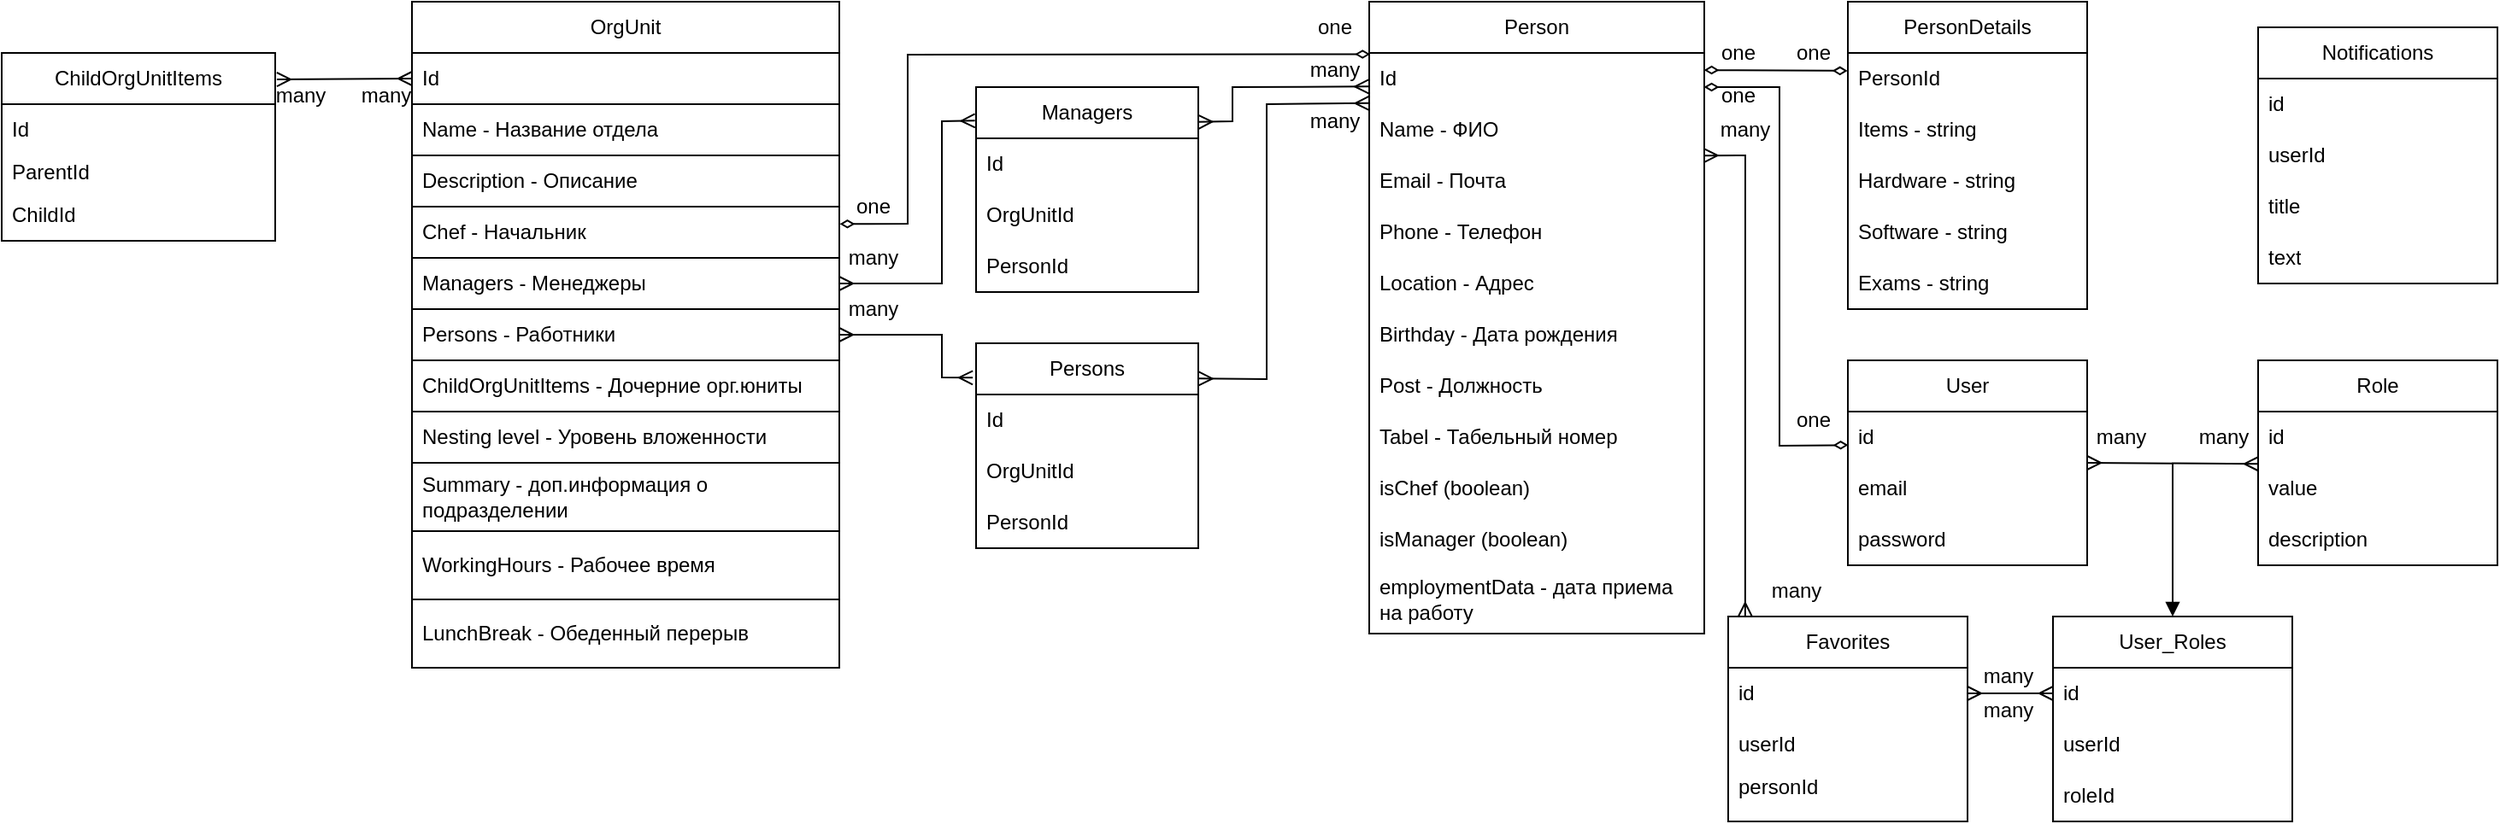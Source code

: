 <mxfile version="24.7.17">
  <diagram name="PostgreSchema" id="-JJ_8Ek38G9KD2-e-6LZ">
    <mxGraphModel dx="1831" dy="1081" grid="1" gridSize="10" guides="1" tooltips="1" connect="1" arrows="1" fold="1" page="1" pageScale="1" pageWidth="827" pageHeight="1169" math="0" shadow="0">
      <root>
        <mxCell id="0" />
        <mxCell id="1" parent="0" />
        <mxCell id="tt-nmIVn0dqVWNBrcWp--1" value="Person" style="swimlane;fontStyle=0;childLayout=stackLayout;horizontal=1;startSize=30;horizontalStack=0;resizeParent=1;resizeParentMax=0;resizeLast=0;collapsible=1;marginBottom=0;whiteSpace=wrap;html=1;" parent="1" vertex="1">
          <mxGeometry x="40" y="40" width="196" height="370" as="geometry" />
        </mxCell>
        <mxCell id="tt-nmIVn0dqVWNBrcWp--2" value="Id" style="text;strokeColor=none;fillColor=none;align=left;verticalAlign=middle;spacingLeft=4;spacingRight=4;overflow=hidden;points=[[0,0.5],[1,0.5]];portConstraint=eastwest;rotatable=0;whiteSpace=wrap;html=1;" parent="tt-nmIVn0dqVWNBrcWp--1" vertex="1">
          <mxGeometry y="30" width="196" height="30" as="geometry" />
        </mxCell>
        <mxCell id="tt-nmIVn0dqVWNBrcWp--3" value="Name - ФИО" style="text;strokeColor=none;fillColor=none;align=left;verticalAlign=middle;spacingLeft=4;spacingRight=4;overflow=hidden;points=[[0,0.5],[1,0.5]];portConstraint=eastwest;rotatable=0;whiteSpace=wrap;html=1;" parent="tt-nmIVn0dqVWNBrcWp--1" vertex="1">
          <mxGeometry y="60" width="196" height="30" as="geometry" />
        </mxCell>
        <mxCell id="tt-nmIVn0dqVWNBrcWp--4" value="Email - Почта" style="text;strokeColor=none;fillColor=none;align=left;verticalAlign=middle;spacingLeft=4;spacingRight=4;overflow=hidden;points=[[0,0.5],[1,0.5]];portConstraint=eastwest;rotatable=0;whiteSpace=wrap;html=1;" parent="tt-nmIVn0dqVWNBrcWp--1" vertex="1">
          <mxGeometry y="90" width="196" height="30" as="geometry" />
        </mxCell>
        <mxCell id="tt-nmIVn0dqVWNBrcWp--5" value="Phone - Телефон" style="text;strokeColor=none;fillColor=none;align=left;verticalAlign=middle;spacingLeft=4;spacingRight=4;overflow=hidden;points=[[0,0.5],[1,0.5]];portConstraint=eastwest;rotatable=0;whiteSpace=wrap;html=1;" parent="tt-nmIVn0dqVWNBrcWp--1" vertex="1">
          <mxGeometry y="120" width="196" height="30" as="geometry" />
        </mxCell>
        <mxCell id="tt-nmIVn0dqVWNBrcWp--6" value="Location - Адрес" style="text;strokeColor=none;fillColor=none;align=left;verticalAlign=middle;spacingLeft=4;spacingRight=4;overflow=hidden;points=[[0,0.5],[1,0.5]];portConstraint=eastwest;rotatable=0;whiteSpace=wrap;html=1;" parent="tt-nmIVn0dqVWNBrcWp--1" vertex="1">
          <mxGeometry y="150" width="196" height="30" as="geometry" />
        </mxCell>
        <mxCell id="tt-nmIVn0dqVWNBrcWp--7" value="Birthday - Дата рождения" style="text;strokeColor=none;fillColor=none;align=left;verticalAlign=middle;spacingLeft=4;spacingRight=4;overflow=hidden;points=[[0,0.5],[1,0.5]];portConstraint=eastwest;rotatable=0;whiteSpace=wrap;html=1;" parent="tt-nmIVn0dqVWNBrcWp--1" vertex="1">
          <mxGeometry y="180" width="196" height="30" as="geometry" />
        </mxCell>
        <mxCell id="tt-nmIVn0dqVWNBrcWp--8" value="Post - Должность" style="text;strokeColor=none;fillColor=none;align=left;verticalAlign=middle;spacingLeft=4;spacingRight=4;overflow=hidden;points=[[0,0.5],[1,0.5]];portConstraint=eastwest;rotatable=0;whiteSpace=wrap;html=1;" parent="tt-nmIVn0dqVWNBrcWp--1" vertex="1">
          <mxGeometry y="210" width="196" height="30" as="geometry" />
        </mxCell>
        <mxCell id="tt-nmIVn0dqVWNBrcWp--10" value="Tabel - Табельный номер" style="text;strokeColor=none;fillColor=none;align=left;verticalAlign=middle;spacingLeft=4;spacingRight=4;overflow=hidden;points=[[0,0.5],[1,0.5]];portConstraint=eastwest;rotatable=0;whiteSpace=wrap;html=1;" parent="tt-nmIVn0dqVWNBrcWp--1" vertex="1">
          <mxGeometry y="240" width="196" height="30" as="geometry" />
        </mxCell>
        <mxCell id="tt-nmIVn0dqVWNBrcWp--16" value="isChef (boolean)" style="text;strokeColor=none;fillColor=none;align=left;verticalAlign=middle;spacingLeft=4;spacingRight=4;overflow=hidden;points=[[0,0.5],[1,0.5]];portConstraint=eastwest;rotatable=0;whiteSpace=wrap;html=1;" parent="tt-nmIVn0dqVWNBrcWp--1" vertex="1">
          <mxGeometry y="270" width="196" height="30" as="geometry" />
        </mxCell>
        <mxCell id="tt-nmIVn0dqVWNBrcWp--17" value="isManager (boolean)" style="text;strokeColor=none;fillColor=none;align=left;verticalAlign=middle;spacingLeft=4;spacingRight=4;overflow=hidden;points=[[0,0.5],[1,0.5]];portConstraint=eastwest;rotatable=0;whiteSpace=wrap;html=1;" parent="tt-nmIVn0dqVWNBrcWp--1" vertex="1">
          <mxGeometry y="300" width="196" height="30" as="geometry" />
        </mxCell>
        <mxCell id="c_I2KkXM7RDL-4vRSEfP-3" value="employmentData - дата приема на работу" style="text;strokeColor=none;fillColor=none;align=left;verticalAlign=middle;spacingLeft=4;spacingRight=4;overflow=hidden;points=[[0,0.5],[1,0.5]];portConstraint=eastwest;rotatable=0;whiteSpace=wrap;html=1;" parent="tt-nmIVn0dqVWNBrcWp--1" vertex="1">
          <mxGeometry y="330" width="196" height="40" as="geometry" />
        </mxCell>
        <mxCell id="tt-nmIVn0dqVWNBrcWp--12" value="PersonDetails" style="swimlane;fontStyle=0;childLayout=stackLayout;horizontal=1;startSize=30;horizontalStack=0;resizeParent=1;resizeParentMax=0;resizeLast=0;collapsible=1;marginBottom=0;whiteSpace=wrap;html=1;" parent="1" vertex="1">
          <mxGeometry x="320" y="40" width="140" height="180" as="geometry" />
        </mxCell>
        <mxCell id="tt-nmIVn0dqVWNBrcWp--13" value="PersonId" style="text;strokeColor=none;fillColor=none;align=left;verticalAlign=middle;spacingLeft=4;spacingRight=4;overflow=hidden;points=[[0,0.5],[1,0.5]];portConstraint=eastwest;rotatable=0;whiteSpace=wrap;html=1;" parent="tt-nmIVn0dqVWNBrcWp--12" vertex="1">
          <mxGeometry y="30" width="140" height="30" as="geometry" />
        </mxCell>
        <mxCell id="tt-nmIVn0dqVWNBrcWp--14" value="Items - string" style="text;strokeColor=none;fillColor=none;align=left;verticalAlign=middle;spacingLeft=4;spacingRight=4;overflow=hidden;points=[[0,0.5],[1,0.5]];portConstraint=eastwest;rotatable=0;whiteSpace=wrap;html=1;" parent="tt-nmIVn0dqVWNBrcWp--12" vertex="1">
          <mxGeometry y="60" width="140" height="30" as="geometry" />
        </mxCell>
        <mxCell id="tt-nmIVn0dqVWNBrcWp--15" value="Hardware - string&amp;nbsp;" style="text;strokeColor=none;fillColor=none;align=left;verticalAlign=middle;spacingLeft=4;spacingRight=4;overflow=hidden;points=[[0,0.5],[1,0.5]];portConstraint=eastwest;rotatable=0;whiteSpace=wrap;html=1;" parent="tt-nmIVn0dqVWNBrcWp--12" vertex="1">
          <mxGeometry y="90" width="140" height="30" as="geometry" />
        </mxCell>
        <mxCell id="tt-nmIVn0dqVWNBrcWp--18" value="Software - string&amp;nbsp;&amp;nbsp;" style="text;strokeColor=none;fillColor=none;align=left;verticalAlign=middle;spacingLeft=4;spacingRight=4;overflow=hidden;points=[[0,0.5],[1,0.5]];portConstraint=eastwest;rotatable=0;whiteSpace=wrap;html=1;" parent="tt-nmIVn0dqVWNBrcWp--12" vertex="1">
          <mxGeometry y="120" width="140" height="30" as="geometry" />
        </mxCell>
        <mxCell id="tt-nmIVn0dqVWNBrcWp--19" value="Exams - string&amp;nbsp;" style="text;strokeColor=none;fillColor=none;align=left;verticalAlign=middle;spacingLeft=4;spacingRight=4;overflow=hidden;points=[[0,0.5],[1,0.5]];portConstraint=eastwest;rotatable=0;whiteSpace=wrap;html=1;" parent="tt-nmIVn0dqVWNBrcWp--12" vertex="1">
          <mxGeometry y="150" width="140" height="30" as="geometry" />
        </mxCell>
        <mxCell id="tt-nmIVn0dqVWNBrcWp--21" style="edgeStyle=orthogonalEdgeStyle;rounded=0;orthogonalLoop=1;jettySize=auto;html=1;exitX=1;exitY=0.5;exitDx=0;exitDy=0;" parent="tt-nmIVn0dqVWNBrcWp--12" source="tt-nmIVn0dqVWNBrcWp--15" target="tt-nmIVn0dqVWNBrcWp--15" edge="1">
          <mxGeometry relative="1" as="geometry" />
        </mxCell>
        <mxCell id="tt-nmIVn0dqVWNBrcWp--20" value="" style="endArrow=diamondThin;startArrow=diamondThin;html=1;rounded=0;entryX=-0.001;entryY=0.349;entryDx=0;entryDy=0;startFill=0;endFill=0;exitX=0.999;exitY=0.334;exitDx=0;exitDy=0;exitPerimeter=0;entryPerimeter=0;" parent="1" source="tt-nmIVn0dqVWNBrcWp--2" target="tt-nmIVn0dqVWNBrcWp--13" edge="1">
          <mxGeometry width="50" height="50" relative="1" as="geometry">
            <mxPoint x="280" y="80" as="sourcePoint" />
            <mxPoint x="610" y="235" as="targetPoint" />
          </mxGeometry>
        </mxCell>
        <mxCell id="tt-nmIVn0dqVWNBrcWp--23" value="OrgUnit" style="swimlane;fontStyle=0;childLayout=stackLayout;horizontal=1;startSize=30;horizontalStack=0;resizeParent=1;resizeParentMax=0;resizeLast=0;collapsible=1;marginBottom=0;whiteSpace=wrap;html=1;" parent="1" vertex="1">
          <mxGeometry x="-520" y="40" width="250" height="390" as="geometry" />
        </mxCell>
        <mxCell id="tt-nmIVn0dqVWNBrcWp--24" value="Id" style="text;strokeColor=default;fillColor=none;align=left;verticalAlign=middle;spacingLeft=4;spacingRight=4;overflow=hidden;points=[[0,0.5],[1,0.5]];portConstraint=eastwest;rotatable=0;whiteSpace=wrap;html=1;" parent="tt-nmIVn0dqVWNBrcWp--23" vertex="1">
          <mxGeometry y="30" width="250" height="30" as="geometry" />
        </mxCell>
        <mxCell id="tt-nmIVn0dqVWNBrcWp--25" value="Name - Название отдела" style="text;strokeColor=default;fillColor=none;align=left;verticalAlign=middle;spacingLeft=4;spacingRight=4;overflow=hidden;points=[[0,0.5],[1,0.5]];portConstraint=eastwest;rotatable=0;whiteSpace=wrap;html=1;" parent="tt-nmIVn0dqVWNBrcWp--23" vertex="1">
          <mxGeometry y="60" width="250" height="30" as="geometry" />
        </mxCell>
        <mxCell id="tt-nmIVn0dqVWNBrcWp--26" value="Description - Описание" style="text;strokeColor=default;fillColor=none;align=left;verticalAlign=middle;spacingLeft=4;spacingRight=4;overflow=hidden;points=[[0,0.5],[1,0.5]];portConstraint=eastwest;rotatable=0;whiteSpace=wrap;html=1;" parent="tt-nmIVn0dqVWNBrcWp--23" vertex="1">
          <mxGeometry y="90" width="250" height="30" as="geometry" />
        </mxCell>
        <mxCell id="tt-nmIVn0dqVWNBrcWp--27" value="Chef - Начальник" style="text;strokeColor=default;fillColor=none;align=left;verticalAlign=middle;spacingLeft=4;spacingRight=4;overflow=hidden;points=[[0,0.5],[1,0.5]];portConstraint=eastwest;rotatable=0;whiteSpace=wrap;html=1;" parent="tt-nmIVn0dqVWNBrcWp--23" vertex="1">
          <mxGeometry y="120" width="250" height="30" as="geometry" />
        </mxCell>
        <mxCell id="tt-nmIVn0dqVWNBrcWp--28" value="Managers - Менеджеры" style="text;strokeColor=default;fillColor=none;align=left;verticalAlign=middle;spacingLeft=4;spacingRight=4;overflow=hidden;points=[[0,0.5],[1,0.5]];portConstraint=eastwest;rotatable=0;whiteSpace=wrap;html=1;" parent="tt-nmIVn0dqVWNBrcWp--23" vertex="1">
          <mxGeometry y="150" width="250" height="30" as="geometry" />
        </mxCell>
        <mxCell id="tt-nmIVn0dqVWNBrcWp--29" value="Persons - Работники" style="text;strokeColor=default;fillColor=none;align=left;verticalAlign=middle;spacingLeft=4;spacingRight=4;overflow=hidden;points=[[0,0.5],[1,0.5]];portConstraint=eastwest;rotatable=0;whiteSpace=wrap;html=1;" parent="tt-nmIVn0dqVWNBrcWp--23" vertex="1">
          <mxGeometry y="180" width="250" height="30" as="geometry" />
        </mxCell>
        <mxCell id="tt-nmIVn0dqVWNBrcWp--30" value="ChildOrgUnitItems - Дочерние орг.юниты" style="text;strokeColor=default;fillColor=none;align=left;verticalAlign=middle;spacingLeft=4;spacingRight=4;overflow=hidden;points=[[0,0.5],[1,0.5]];portConstraint=eastwest;rotatable=0;whiteSpace=wrap;html=1;" parent="tt-nmIVn0dqVWNBrcWp--23" vertex="1">
          <mxGeometry y="210" width="250" height="30" as="geometry" />
        </mxCell>
        <mxCell id="tt-nmIVn0dqVWNBrcWp--33" value="Nesting level - Уровень вложенности" style="text;strokeColor=default;fillColor=none;align=left;verticalAlign=middle;spacingLeft=4;spacingRight=4;overflow=hidden;points=[[0,0.5],[1,0.5]];portConstraint=eastwest;rotatable=0;whiteSpace=wrap;html=1;" parent="tt-nmIVn0dqVWNBrcWp--23" vertex="1">
          <mxGeometry y="240" width="250" height="30" as="geometry" />
        </mxCell>
        <mxCell id="c_I2KkXM7RDL-4vRSEfP-4" value="Summary - доп.информация о подразделении" style="text;strokeColor=default;fillColor=none;align=left;verticalAlign=middle;spacingLeft=4;spacingRight=4;overflow=hidden;points=[[0,0.5],[1,0.5]];portConstraint=eastwest;rotatable=0;whiteSpace=wrap;html=1;" parent="tt-nmIVn0dqVWNBrcWp--23" vertex="1">
          <mxGeometry y="270" width="250" height="40" as="geometry" />
        </mxCell>
        <mxCell id="c_I2KkXM7RDL-4vRSEfP-5" value="WorkingHours - Рабочее время" style="text;strokeColor=default;fillColor=none;align=left;verticalAlign=middle;spacingLeft=4;spacingRight=4;overflow=hidden;points=[[0,0.5],[1,0.5]];portConstraint=eastwest;rotatable=0;whiteSpace=wrap;html=1;" parent="tt-nmIVn0dqVWNBrcWp--23" vertex="1">
          <mxGeometry y="310" width="250" height="40" as="geometry" />
        </mxCell>
        <mxCell id="c_I2KkXM7RDL-4vRSEfP-6" value="LunchBreak - Обеденный перерыв" style="text;strokeColor=default;fillColor=none;align=left;verticalAlign=middle;spacingLeft=4;spacingRight=4;overflow=hidden;points=[[0,0.5],[1,0.5]];portConstraint=eastwest;rotatable=0;whiteSpace=wrap;html=1;" parent="tt-nmIVn0dqVWNBrcWp--23" vertex="1">
          <mxGeometry y="350" width="250" height="40" as="geometry" />
        </mxCell>
        <mxCell id="tt-nmIVn0dqVWNBrcWp--34" value="Managers" style="swimlane;fontStyle=0;childLayout=stackLayout;horizontal=1;startSize=30;horizontalStack=0;resizeParent=1;resizeParentMax=0;resizeLast=0;collapsible=1;marginBottom=0;whiteSpace=wrap;html=1;" parent="1" vertex="1">
          <mxGeometry x="-190" y="90" width="130" height="120" as="geometry" />
        </mxCell>
        <mxCell id="tt-nmIVn0dqVWNBrcWp--35" value="Id&lt;br&gt;" style="text;strokeColor=none;fillColor=none;align=left;verticalAlign=middle;spacingLeft=4;spacingRight=4;overflow=hidden;points=[[0,0.5],[1,0.5]];portConstraint=eastwest;rotatable=0;whiteSpace=wrap;html=1;" parent="tt-nmIVn0dqVWNBrcWp--34" vertex="1">
          <mxGeometry y="30" width="130" height="30" as="geometry" />
        </mxCell>
        <mxCell id="tt-nmIVn0dqVWNBrcWp--36" value="OrgUnitId" style="text;strokeColor=none;fillColor=none;align=left;verticalAlign=middle;spacingLeft=4;spacingRight=4;overflow=hidden;points=[[0,0.5],[1,0.5]];portConstraint=eastwest;rotatable=0;whiteSpace=wrap;html=1;" parent="tt-nmIVn0dqVWNBrcWp--34" vertex="1">
          <mxGeometry y="60" width="130" height="30" as="geometry" />
        </mxCell>
        <mxCell id="XfqStUF57FLf_bJF3hSX-3" value="PersonId" style="text;strokeColor=none;fillColor=none;align=left;verticalAlign=middle;spacingLeft=4;spacingRight=4;overflow=hidden;points=[[0,0.5],[1,0.5]];portConstraint=eastwest;rotatable=0;whiteSpace=wrap;html=1;" parent="tt-nmIVn0dqVWNBrcWp--34" vertex="1">
          <mxGeometry y="90" width="130" height="30" as="geometry" />
        </mxCell>
        <mxCell id="tt-nmIVn0dqVWNBrcWp--38" value="Persons" style="swimlane;fontStyle=0;childLayout=stackLayout;horizontal=1;startSize=30;horizontalStack=0;resizeParent=1;resizeParentMax=0;resizeLast=0;collapsible=1;marginBottom=0;whiteSpace=wrap;html=1;" parent="1" vertex="1">
          <mxGeometry x="-190" y="240" width="130" height="120" as="geometry" />
        </mxCell>
        <mxCell id="tt-nmIVn0dqVWNBrcWp--39" value="Id&lt;br&gt;" style="text;strokeColor=none;fillColor=none;align=left;verticalAlign=middle;spacingLeft=4;spacingRight=4;overflow=hidden;points=[[0,0.5],[1,0.5]];portConstraint=eastwest;rotatable=0;whiteSpace=wrap;html=1;" parent="tt-nmIVn0dqVWNBrcWp--38" vertex="1">
          <mxGeometry y="30" width="130" height="30" as="geometry" />
        </mxCell>
        <mxCell id="tt-nmIVn0dqVWNBrcWp--40" value="OrgUnitId" style="text;strokeColor=none;fillColor=none;align=left;verticalAlign=middle;spacingLeft=4;spacingRight=4;overflow=hidden;points=[[0,0.5],[1,0.5]];portConstraint=eastwest;rotatable=0;whiteSpace=wrap;html=1;" parent="tt-nmIVn0dqVWNBrcWp--38" vertex="1">
          <mxGeometry y="60" width="130" height="30" as="geometry" />
        </mxCell>
        <mxCell id="XfqStUF57FLf_bJF3hSX-2" value="PersonId" style="text;strokeColor=none;fillColor=none;align=left;verticalAlign=middle;spacingLeft=4;spacingRight=4;overflow=hidden;points=[[0,0.5],[1,0.5]];portConstraint=eastwest;rotatable=0;whiteSpace=wrap;html=1;" parent="tt-nmIVn0dqVWNBrcWp--38" vertex="1">
          <mxGeometry y="90" width="130" height="30" as="geometry" />
        </mxCell>
        <mxCell id="tt-nmIVn0dqVWNBrcWp--41" value="" style="endArrow=ERmany;html=1;rounded=0;exitX=1;exitY=0.5;exitDx=0;exitDy=0;entryX=-0.005;entryY=0.164;entryDx=0;entryDy=0;entryPerimeter=0;startArrow=ERmany;startFill=0;endFill=0;" parent="1" source="tt-nmIVn0dqVWNBrcWp--28" target="tt-nmIVn0dqVWNBrcWp--34" edge="1">
          <mxGeometry width="50" height="50" relative="1" as="geometry">
            <mxPoint x="60" y="235" as="sourcePoint" />
            <mxPoint x="-50" y="85" as="targetPoint" />
            <Array as="points">
              <mxPoint x="-210" y="205" />
              <mxPoint x="-210" y="110" />
            </Array>
          </mxGeometry>
        </mxCell>
        <mxCell id="tt-nmIVn0dqVWNBrcWp--42" value="" style="endArrow=ERmany;html=1;rounded=0;entryX=1;entryY=0.5;entryDx=0;entryDy=0;startArrow=ERmany;startFill=0;endFill=0;exitX=-0.015;exitY=0.168;exitDx=0;exitDy=0;exitPerimeter=0;" parent="1" source="tt-nmIVn0dqVWNBrcWp--38" target="tt-nmIVn0dqVWNBrcWp--29" edge="1">
          <mxGeometry width="50" height="50" relative="1" as="geometry">
            <mxPoint x="-340" y="260" as="sourcePoint" />
            <mxPoint x="-100" y="255" as="targetPoint" />
            <Array as="points">
              <mxPoint x="-210" y="260" />
              <mxPoint x="-210" y="235" />
            </Array>
          </mxGeometry>
        </mxCell>
        <mxCell id="tt-nmIVn0dqVWNBrcWp--43" value="" style="endArrow=ERmany;html=1;rounded=0;entryX=-0.002;entryY=0.656;entryDx=0;entryDy=0;exitX=1.001;exitY=0.17;exitDx=0;exitDy=0;exitPerimeter=0;entryPerimeter=0;endFill=0;startArrow=ERmany;startFill=0;" parent="1" source="tt-nmIVn0dqVWNBrcWp--34" target="tt-nmIVn0dqVWNBrcWp--2" edge="1">
          <mxGeometry width="50" height="50" relative="1" as="geometry">
            <mxPoint x="120" y="225" as="sourcePoint" />
            <mxPoint x="170" y="175" as="targetPoint" />
            <Array as="points">
              <mxPoint x="-40" y="110" />
              <mxPoint x="-40" y="90" />
            </Array>
          </mxGeometry>
        </mxCell>
        <mxCell id="tt-nmIVn0dqVWNBrcWp--44" value="" style="endArrow=ERmany;html=1;rounded=0;entryX=-0.001;entryY=0.981;entryDx=0;entryDy=0;entryPerimeter=0;exitX=1.002;exitY=0.172;exitDx=0;exitDy=0;exitPerimeter=0;endFill=0;startArrow=ERmany;startFill=0;" parent="1" source="tt-nmIVn0dqVWNBrcWp--38" target="tt-nmIVn0dqVWNBrcWp--2" edge="1">
          <mxGeometry width="50" height="50" relative="1" as="geometry">
            <mxPoint x="260" y="235" as="sourcePoint" />
            <mxPoint x="310" y="185" as="targetPoint" />
            <Array as="points">
              <mxPoint x="-20" y="261" />
              <mxPoint x="-20" y="100" />
            </Array>
          </mxGeometry>
        </mxCell>
        <mxCell id="tt-nmIVn0dqVWNBrcWp--45" value="ChildOrgUnitItems" style="swimlane;fontStyle=0;childLayout=stackLayout;horizontal=1;startSize=30;horizontalStack=0;resizeParent=1;resizeParentMax=0;resizeLast=0;collapsible=1;marginBottom=0;whiteSpace=wrap;html=1;" parent="1" vertex="1">
          <mxGeometry x="-760" y="70" width="160" height="110" as="geometry" />
        </mxCell>
        <mxCell id="tt-nmIVn0dqVWNBrcWp--46" value="Id&lt;br&gt;" style="text;strokeColor=none;fillColor=none;align=left;verticalAlign=middle;spacingLeft=4;spacingRight=4;overflow=hidden;points=[[0,0.5],[1,0.5]];portConstraint=eastwest;rotatable=0;whiteSpace=wrap;html=1;" parent="tt-nmIVn0dqVWNBrcWp--45" vertex="1">
          <mxGeometry y="30" width="160" height="30" as="geometry" />
        </mxCell>
        <mxCell id="tt-nmIVn0dqVWNBrcWp--47" value="ParentId" style="text;strokeColor=none;fillColor=none;align=left;verticalAlign=middle;spacingLeft=4;spacingRight=4;overflow=hidden;points=[[0,0.5],[1,0.5]];portConstraint=eastwest;rotatable=0;whiteSpace=wrap;html=1;" parent="tt-nmIVn0dqVWNBrcWp--45" vertex="1">
          <mxGeometry y="60" width="160" height="20" as="geometry" />
        </mxCell>
        <mxCell id="XfqStUF57FLf_bJF3hSX-1" value="ChildId" style="text;strokeColor=none;fillColor=none;align=left;verticalAlign=middle;spacingLeft=4;spacingRight=4;overflow=hidden;points=[[0,0.5],[1,0.5]];portConstraint=eastwest;rotatable=0;whiteSpace=wrap;html=1;" parent="tt-nmIVn0dqVWNBrcWp--45" vertex="1">
          <mxGeometry y="80" width="160" height="30" as="geometry" />
        </mxCell>
        <mxCell id="tt-nmIVn0dqVWNBrcWp--49" value="one" style="text;html=1;strokeColor=none;fillColor=none;align=center;verticalAlign=middle;whiteSpace=wrap;rounded=0;" parent="1" vertex="1">
          <mxGeometry x="236" y="65" width="40" height="10" as="geometry" />
        </mxCell>
        <mxCell id="tt-nmIVn0dqVWNBrcWp--50" value="one" style="text;html=1;strokeColor=none;fillColor=none;align=center;verticalAlign=middle;whiteSpace=wrap;rounded=0;" parent="1" vertex="1">
          <mxGeometry x="280" y="280" width="40" height="10" as="geometry" />
        </mxCell>
        <mxCell id="tt-nmIVn0dqVWNBrcWp--53" value="User" style="swimlane;fontStyle=0;childLayout=stackLayout;horizontal=1;startSize=30;horizontalStack=0;resizeParent=1;resizeParentMax=0;resizeLast=0;collapsible=1;marginBottom=0;whiteSpace=wrap;html=1;" parent="1" vertex="1">
          <mxGeometry x="320" y="250" width="140" height="120" as="geometry" />
        </mxCell>
        <mxCell id="tt-nmIVn0dqVWNBrcWp--54" value="id" style="text;strokeColor=none;fillColor=none;align=left;verticalAlign=middle;spacingLeft=4;spacingRight=4;overflow=hidden;points=[[0,0.5],[1,0.5]];portConstraint=eastwest;rotatable=0;whiteSpace=wrap;html=1;" parent="tt-nmIVn0dqVWNBrcWp--53" vertex="1">
          <mxGeometry y="30" width="140" height="30" as="geometry" />
        </mxCell>
        <mxCell id="tt-nmIVn0dqVWNBrcWp--55" value="email" style="text;strokeColor=none;fillColor=none;align=left;verticalAlign=middle;spacingLeft=4;spacingRight=4;overflow=hidden;points=[[0,0.5],[1,0.5]];portConstraint=eastwest;rotatable=0;whiteSpace=wrap;html=1;" parent="tt-nmIVn0dqVWNBrcWp--53" vertex="1">
          <mxGeometry y="60" width="140" height="30" as="geometry" />
        </mxCell>
        <mxCell id="tt-nmIVn0dqVWNBrcWp--56" value="password" style="text;strokeColor=none;fillColor=none;align=left;verticalAlign=middle;spacingLeft=4;spacingRight=4;overflow=hidden;points=[[0,0.5],[1,0.5]];portConstraint=eastwest;rotatable=0;whiteSpace=wrap;html=1;" parent="tt-nmIVn0dqVWNBrcWp--53" vertex="1">
          <mxGeometry y="90" width="140" height="30" as="geometry" />
        </mxCell>
        <mxCell id="tt-nmIVn0dqVWNBrcWp--57" value="Role" style="swimlane;fontStyle=0;childLayout=stackLayout;horizontal=1;startSize=30;horizontalStack=0;resizeParent=1;resizeParentMax=0;resizeLast=0;collapsible=1;marginBottom=0;whiteSpace=wrap;html=1;" parent="1" vertex="1">
          <mxGeometry x="560" y="250" width="140" height="120" as="geometry" />
        </mxCell>
        <mxCell id="tt-nmIVn0dqVWNBrcWp--58" value="id" style="text;strokeColor=none;fillColor=none;align=left;verticalAlign=middle;spacingLeft=4;spacingRight=4;overflow=hidden;points=[[0,0.5],[1,0.5]];portConstraint=eastwest;rotatable=0;whiteSpace=wrap;html=1;" parent="tt-nmIVn0dqVWNBrcWp--57" vertex="1">
          <mxGeometry y="30" width="140" height="30" as="geometry" />
        </mxCell>
        <mxCell id="tt-nmIVn0dqVWNBrcWp--59" value="value" style="text;strokeColor=none;fillColor=none;align=left;verticalAlign=middle;spacingLeft=4;spacingRight=4;overflow=hidden;points=[[0,0.5],[1,0.5]];portConstraint=eastwest;rotatable=0;whiteSpace=wrap;html=1;" parent="tt-nmIVn0dqVWNBrcWp--57" vertex="1">
          <mxGeometry y="60" width="140" height="30" as="geometry" />
        </mxCell>
        <mxCell id="tt-nmIVn0dqVWNBrcWp--60" value="description" style="text;strokeColor=none;fillColor=none;align=left;verticalAlign=middle;spacingLeft=4;spacingRight=4;overflow=hidden;points=[[0,0.5],[1,0.5]];portConstraint=eastwest;rotatable=0;whiteSpace=wrap;html=1;" parent="tt-nmIVn0dqVWNBrcWp--57" vertex="1">
          <mxGeometry y="90" width="140" height="30" as="geometry" />
        </mxCell>
        <mxCell id="tt-nmIVn0dqVWNBrcWp--61" value="User_Roles" style="swimlane;fontStyle=0;childLayout=stackLayout;horizontal=1;startSize=30;horizontalStack=0;resizeParent=1;resizeParentMax=0;resizeLast=0;collapsible=1;marginBottom=0;whiteSpace=wrap;html=1;" parent="1" vertex="1">
          <mxGeometry x="440" y="400" width="140" height="120" as="geometry" />
        </mxCell>
        <mxCell id="tt-nmIVn0dqVWNBrcWp--62" value="id" style="text;strokeColor=none;fillColor=none;align=left;verticalAlign=middle;spacingLeft=4;spacingRight=4;overflow=hidden;points=[[0,0.5],[1,0.5]];portConstraint=eastwest;rotatable=0;whiteSpace=wrap;html=1;" parent="tt-nmIVn0dqVWNBrcWp--61" vertex="1">
          <mxGeometry y="30" width="140" height="30" as="geometry" />
        </mxCell>
        <mxCell id="tt-nmIVn0dqVWNBrcWp--63" value="userId" style="text;strokeColor=none;fillColor=none;align=left;verticalAlign=middle;spacingLeft=4;spacingRight=4;overflow=hidden;points=[[0,0.5],[1,0.5]];portConstraint=eastwest;rotatable=0;whiteSpace=wrap;html=1;" parent="tt-nmIVn0dqVWNBrcWp--61" vertex="1">
          <mxGeometry y="60" width="140" height="30" as="geometry" />
        </mxCell>
        <mxCell id="tt-nmIVn0dqVWNBrcWp--64" value="roleId" style="text;strokeColor=none;fillColor=none;align=left;verticalAlign=middle;spacingLeft=4;spacingRight=4;overflow=hidden;points=[[0,0.5],[1,0.5]];portConstraint=eastwest;rotatable=0;whiteSpace=wrap;html=1;" parent="tt-nmIVn0dqVWNBrcWp--61" vertex="1">
          <mxGeometry y="90" width="140" height="30" as="geometry" />
        </mxCell>
        <mxCell id="tt-nmIVn0dqVWNBrcWp--66" value="" style="endArrow=ERmany;html=1;rounded=0;exitX=1;exitY=0.5;exitDx=0;exitDy=0;entryX=0;entryY=0.021;entryDx=0;entryDy=0;entryPerimeter=0;startArrow=ERmany;startFill=0;endFill=0;" parent="1" source="tt-nmIVn0dqVWNBrcWp--53" target="tt-nmIVn0dqVWNBrcWp--59" edge="1">
          <mxGeometry width="50" height="50" relative="1" as="geometry">
            <mxPoint x="834" y="600" as="sourcePoint" />
            <mxPoint x="884" y="550" as="targetPoint" />
          </mxGeometry>
        </mxCell>
        <mxCell id="tt-nmIVn0dqVWNBrcWp--67" value="many" style="text;html=1;strokeColor=none;fillColor=none;align=center;verticalAlign=middle;whiteSpace=wrap;rounded=0;" parent="1" vertex="1">
          <mxGeometry x="460" y="290" width="40" height="10" as="geometry" />
        </mxCell>
        <mxCell id="tt-nmIVn0dqVWNBrcWp--68" value="many" style="text;html=1;strokeColor=none;fillColor=none;align=center;verticalAlign=middle;whiteSpace=wrap;rounded=0;" parent="1" vertex="1">
          <mxGeometry x="520" y="290" width="40" height="10" as="geometry" />
        </mxCell>
        <mxCell id="tt-nmIVn0dqVWNBrcWp--69" value="" style="endArrow=none;html=1;rounded=0;exitX=0.5;exitY=0;exitDx=0;exitDy=0;startArrow=block;startFill=1;" parent="1" source="tt-nmIVn0dqVWNBrcWp--61" edge="1">
          <mxGeometry width="50" height="50" relative="1" as="geometry">
            <mxPoint x="784" y="490" as="sourcePoint" />
            <mxPoint x="510" y="310" as="targetPoint" />
          </mxGeometry>
        </mxCell>
        <mxCell id="tt-nmIVn0dqVWNBrcWp--70" value="" style="endArrow=diamondThin;html=1;rounded=0;entryX=0.999;entryY=0.666;entryDx=0;entryDy=0;entryPerimeter=0;exitX=0.002;exitY=0.654;exitDx=0;exitDy=0;startArrow=diamondThin;startFill=0;exitPerimeter=0;endFill=0;" parent="1" source="tt-nmIVn0dqVWNBrcWp--54" target="tt-nmIVn0dqVWNBrcWp--2" edge="1">
          <mxGeometry width="50" height="50" relative="1" as="geometry">
            <mxPoint x="780" y="420" as="sourcePoint" />
            <mxPoint x="830" y="370" as="targetPoint" />
            <Array as="points">
              <mxPoint x="280" y="300" />
              <mxPoint x="280" y="90" />
            </Array>
          </mxGeometry>
        </mxCell>
        <mxCell id="tt-nmIVn0dqVWNBrcWp--71" value="one" style="text;html=1;strokeColor=none;fillColor=none;align=center;verticalAlign=middle;whiteSpace=wrap;rounded=0;" parent="1" vertex="1">
          <mxGeometry x="236" y="90" width="40" height="10" as="geometry" />
        </mxCell>
        <mxCell id="tt-nmIVn0dqVWNBrcWp--72" value="one" style="text;html=1;strokeColor=none;fillColor=none;align=center;verticalAlign=middle;whiteSpace=wrap;rounded=0;" parent="1" vertex="1">
          <mxGeometry x="280" y="65" width="40" height="10" as="geometry" />
        </mxCell>
        <mxCell id="XfqStUF57FLf_bJF3hSX-5" value="" style="endArrow=diamondThin;html=1;rounded=0;exitX=1.001;exitY=0.339;exitDx=0;exitDy=0;exitPerimeter=0;entryX=0.003;entryY=0.025;entryDx=0;entryDy=0;entryPerimeter=0;endFill=0;startArrow=diamondThin;startFill=0;" parent="1" source="tt-nmIVn0dqVWNBrcWp--27" target="tt-nmIVn0dqVWNBrcWp--2" edge="1">
          <mxGeometry width="50" height="50" relative="1" as="geometry">
            <mxPoint x="-400" y="180" as="sourcePoint" />
            <mxPoint x="81" y="75" as="targetPoint" />
            <Array as="points">
              <mxPoint x="-230" y="170" />
              <mxPoint x="-230" y="71" />
            </Array>
          </mxGeometry>
        </mxCell>
        <mxCell id="XfqStUF57FLf_bJF3hSX-14" value="one" style="text;html=1;strokeColor=none;fillColor=none;align=center;verticalAlign=middle;whiteSpace=wrap;rounded=0;" parent="1" vertex="1">
          <mxGeometry x="-270" y="150" width="40" height="20" as="geometry" />
        </mxCell>
        <mxCell id="XfqStUF57FLf_bJF3hSX-15" value="many" style="text;html=1;strokeColor=none;fillColor=none;align=center;verticalAlign=middle;whiteSpace=wrap;rounded=0;" parent="1" vertex="1">
          <mxGeometry x="-270" y="180" width="40" height="20" as="geometry" />
        </mxCell>
        <mxCell id="XfqStUF57FLf_bJF3hSX-16" value="many" style="text;html=1;strokeColor=none;fillColor=none;align=center;verticalAlign=middle;whiteSpace=wrap;rounded=0;" parent="1" vertex="1">
          <mxGeometry x="-270" y="210" width="40" height="20" as="geometry" />
        </mxCell>
        <mxCell id="XfqStUF57FLf_bJF3hSX-17" value="many" style="text;html=1;strokeColor=none;fillColor=none;align=center;verticalAlign=middle;whiteSpace=wrap;rounded=0;" parent="1" vertex="1">
          <mxGeometry y="100" width="40" height="20" as="geometry" />
        </mxCell>
        <mxCell id="XfqStUF57FLf_bJF3hSX-18" value="many" style="text;html=1;strokeColor=none;fillColor=none;align=center;verticalAlign=middle;whiteSpace=wrap;rounded=0;" parent="1" vertex="1">
          <mxGeometry x="10" y="80" width="20" as="geometry" />
        </mxCell>
        <mxCell id="XfqStUF57FLf_bJF3hSX-19" value="one" style="text;html=1;strokeColor=none;fillColor=none;align=center;verticalAlign=middle;whiteSpace=wrap;rounded=0;" parent="1" vertex="1">
          <mxGeometry y="45" width="40" height="20" as="geometry" />
        </mxCell>
        <mxCell id="XfqStUF57FLf_bJF3hSX-22" value="" style="endArrow=ERmany;html=1;rounded=0;entryX=0;entryY=0.5;entryDx=0;entryDy=0;exitX=1.006;exitY=0.141;exitDx=0;exitDy=0;exitPerimeter=0;startArrow=ERmany;startFill=0;endFill=0;" parent="1" source="tt-nmIVn0dqVWNBrcWp--45" target="tt-nmIVn0dqVWNBrcWp--24" edge="1">
          <mxGeometry width="50" height="50" relative="1" as="geometry">
            <mxPoint x="-610" y="290" as="sourcePoint" />
            <mxPoint x="-560" y="240" as="targetPoint" />
          </mxGeometry>
        </mxCell>
        <mxCell id="XfqStUF57FLf_bJF3hSX-23" value="many" style="text;html=1;strokeColor=none;fillColor=none;align=center;verticalAlign=middle;whiteSpace=wrap;rounded=0;" parent="1" vertex="1">
          <mxGeometry x="-600" y="85" width="30" height="20" as="geometry" />
        </mxCell>
        <mxCell id="XfqStUF57FLf_bJF3hSX-24" value="many" style="text;html=1;strokeColor=none;fillColor=none;align=center;verticalAlign=middle;whiteSpace=wrap;rounded=0;" parent="1" vertex="1">
          <mxGeometry x="-550" y="85" width="30" height="20" as="geometry" />
        </mxCell>
        <mxCell id="J65SEB937zDIYsSOB-77-1" value="Favorites" style="swimlane;fontStyle=0;childLayout=stackLayout;horizontal=1;startSize=30;horizontalStack=0;resizeParent=1;resizeParentMax=0;resizeLast=0;collapsible=1;marginBottom=0;whiteSpace=wrap;html=1;" parent="1" vertex="1">
          <mxGeometry x="250" y="400" width="140" height="120" as="geometry" />
        </mxCell>
        <mxCell id="J65SEB937zDIYsSOB-77-2" value="id" style="text;strokeColor=none;fillColor=none;align=left;verticalAlign=middle;spacingLeft=4;spacingRight=4;overflow=hidden;points=[[0,0.5],[1,0.5]];portConstraint=eastwest;rotatable=0;whiteSpace=wrap;html=1;" parent="J65SEB937zDIYsSOB-77-1" vertex="1">
          <mxGeometry y="30" width="140" height="30" as="geometry" />
        </mxCell>
        <mxCell id="J65SEB937zDIYsSOB-77-3" value="userId" style="text;strokeColor=none;fillColor=none;align=left;verticalAlign=middle;spacingLeft=4;spacingRight=4;overflow=hidden;points=[[0,0.5],[1,0.5]];portConstraint=eastwest;rotatable=0;whiteSpace=wrap;html=1;" parent="J65SEB937zDIYsSOB-77-1" vertex="1">
          <mxGeometry y="60" width="140" height="30" as="geometry" />
        </mxCell>
        <mxCell id="J65SEB937zDIYsSOB-77-4" value="personId&lt;div&gt;&lt;br&gt;&lt;/div&gt;" style="text;strokeColor=none;fillColor=none;align=left;verticalAlign=middle;spacingLeft=4;spacingRight=4;overflow=hidden;points=[[0,0.5],[1,0.5]];portConstraint=eastwest;rotatable=0;whiteSpace=wrap;html=1;" parent="J65SEB937zDIYsSOB-77-1" vertex="1">
          <mxGeometry y="90" width="140" height="30" as="geometry" />
        </mxCell>
        <mxCell id="J65SEB937zDIYsSOB-77-5" value="" style="endArrow=ERmany;html=1;rounded=0;exitX=0.999;exitY=0.003;exitDx=0;exitDy=0;entryX=0.071;entryY=0;entryDx=0;entryDy=0;entryPerimeter=0;exitPerimeter=0;startArrow=ERmany;startFill=0;endFill=0;" parent="1" source="tt-nmIVn0dqVWNBrcWp--4" target="J65SEB937zDIYsSOB-77-1" edge="1">
          <mxGeometry width="50" height="50" relative="1" as="geometry">
            <mxPoint x="240" y="420" as="sourcePoint" />
            <mxPoint x="260" y="380" as="targetPoint" />
            <Array as="points">
              <mxPoint x="260" y="130" />
            </Array>
          </mxGeometry>
        </mxCell>
        <mxCell id="J65SEB937zDIYsSOB-77-7" value="many" style="text;html=1;strokeColor=none;fillColor=none;align=center;verticalAlign=middle;whiteSpace=wrap;rounded=0;" parent="1" vertex="1">
          <mxGeometry x="240" y="110" width="40" height="10" as="geometry" />
        </mxCell>
        <mxCell id="J65SEB937zDIYsSOB-77-8" value="many" style="text;html=1;strokeColor=none;fillColor=none;align=center;verticalAlign=middle;whiteSpace=wrap;rounded=0;" parent="1" vertex="1">
          <mxGeometry x="270" y="380" width="40" height="10" as="geometry" />
        </mxCell>
        <mxCell id="J65SEB937zDIYsSOB-77-9" value="" style="endArrow=ERmany;html=1;rounded=0;exitX=1;exitY=0.5;exitDx=0;exitDy=0;entryX=0;entryY=0.5;entryDx=0;entryDy=0;endFill=0;startArrow=ERmany;startFill=0;" parent="1" source="J65SEB937zDIYsSOB-77-2" target="tt-nmIVn0dqVWNBrcWp--62" edge="1">
          <mxGeometry width="50" height="50" relative="1" as="geometry">
            <mxPoint x="610" y="420" as="sourcePoint" />
            <mxPoint x="660" y="370" as="targetPoint" />
          </mxGeometry>
        </mxCell>
        <mxCell id="J65SEB937zDIYsSOB-77-10" value="many" style="text;html=1;strokeColor=none;fillColor=none;align=center;verticalAlign=middle;whiteSpace=wrap;rounded=0;" parent="1" vertex="1">
          <mxGeometry x="394" y="430" width="40" height="10" as="geometry" />
        </mxCell>
        <mxCell id="J65SEB937zDIYsSOB-77-11" value="many" style="text;html=1;strokeColor=none;fillColor=none;align=center;verticalAlign=middle;whiteSpace=wrap;rounded=0;" parent="1" vertex="1">
          <mxGeometry x="394" y="450" width="40" height="10" as="geometry" />
        </mxCell>
        <mxCell id="EBgn8ZpN4vfYzFDhbT_N-1" value="Notifications" style="swimlane;fontStyle=0;childLayout=stackLayout;horizontal=1;startSize=30;horizontalStack=0;resizeParent=1;resizeParentMax=0;resizeLast=0;collapsible=1;marginBottom=0;whiteSpace=wrap;html=1;" vertex="1" parent="1">
          <mxGeometry x="560" y="55" width="140" height="150" as="geometry" />
        </mxCell>
        <mxCell id="EBgn8ZpN4vfYzFDhbT_N-2" value="id" style="text;strokeColor=none;fillColor=none;align=left;verticalAlign=middle;spacingLeft=4;spacingRight=4;overflow=hidden;points=[[0,0.5],[1,0.5]];portConstraint=eastwest;rotatable=0;whiteSpace=wrap;html=1;" vertex="1" parent="EBgn8ZpN4vfYzFDhbT_N-1">
          <mxGeometry y="30" width="140" height="30" as="geometry" />
        </mxCell>
        <mxCell id="EBgn8ZpN4vfYzFDhbT_N-3" value="userId" style="text;strokeColor=none;fillColor=none;align=left;verticalAlign=middle;spacingLeft=4;spacingRight=4;overflow=hidden;points=[[0,0.5],[1,0.5]];portConstraint=eastwest;rotatable=0;whiteSpace=wrap;html=1;" vertex="1" parent="EBgn8ZpN4vfYzFDhbT_N-1">
          <mxGeometry y="60" width="140" height="30" as="geometry" />
        </mxCell>
        <mxCell id="EBgn8ZpN4vfYzFDhbT_N-4" value="&lt;div&gt;title&lt;/div&gt;" style="text;strokeColor=none;fillColor=none;align=left;verticalAlign=middle;spacingLeft=4;spacingRight=4;overflow=hidden;points=[[0,0.5],[1,0.5]];portConstraint=eastwest;rotatable=0;whiteSpace=wrap;html=1;" vertex="1" parent="EBgn8ZpN4vfYzFDhbT_N-1">
          <mxGeometry y="90" width="140" height="30" as="geometry" />
        </mxCell>
        <mxCell id="EBgn8ZpN4vfYzFDhbT_N-6" value="&lt;div&gt;text&lt;/div&gt;" style="text;strokeColor=none;fillColor=none;align=left;verticalAlign=middle;spacingLeft=4;spacingRight=4;overflow=hidden;points=[[0,0.5],[1,0.5]];portConstraint=eastwest;rotatable=0;whiteSpace=wrap;html=1;" vertex="1" parent="EBgn8ZpN4vfYzFDhbT_N-1">
          <mxGeometry y="120" width="140" height="30" as="geometry" />
        </mxCell>
      </root>
    </mxGraphModel>
  </diagram>
</mxfile>
